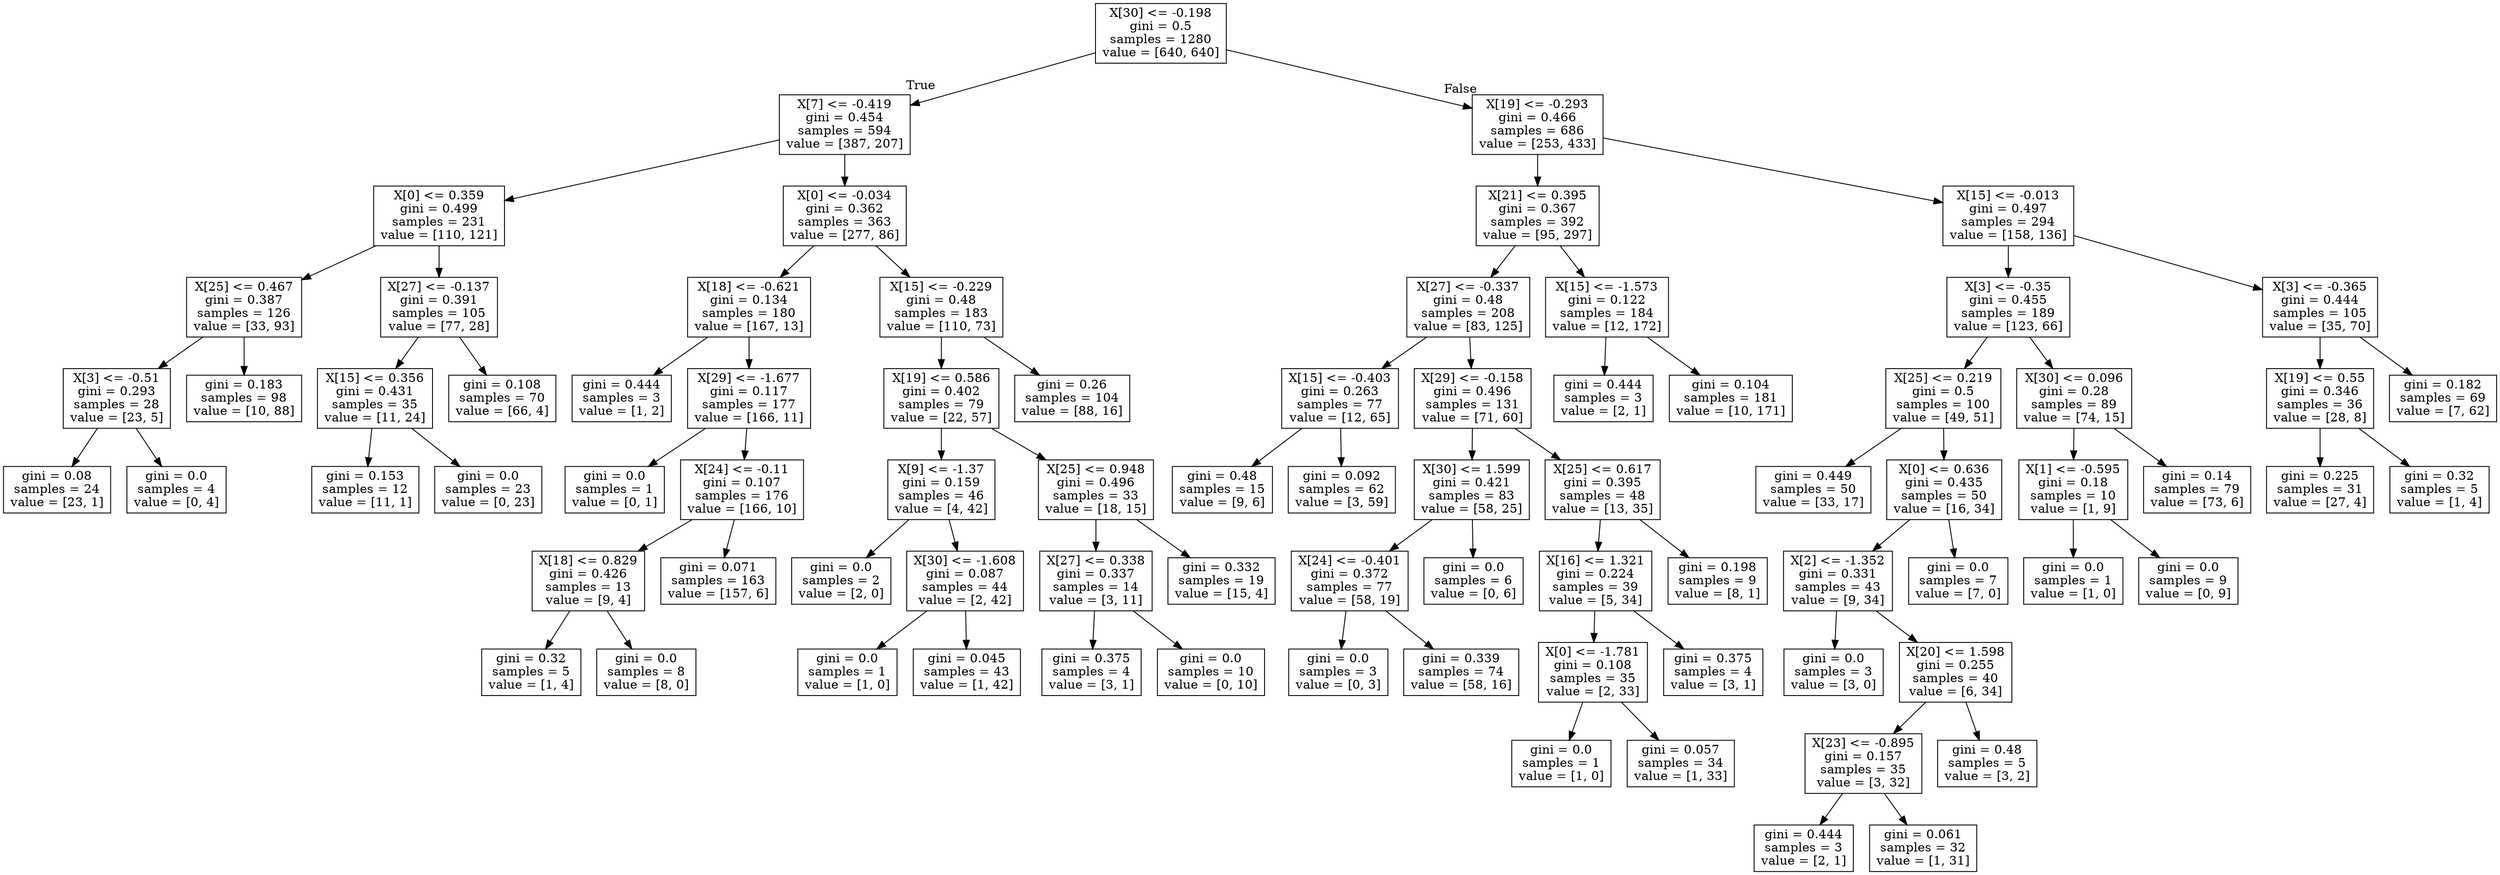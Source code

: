 digraph Tree {
node [shape=box] ;
0 [label="X[30] <= -0.198\ngini = 0.5\nsamples = 1280\nvalue = [640, 640]"] ;
1 [label="X[7] <= -0.419\ngini = 0.454\nsamples = 594\nvalue = [387, 207]"] ;
0 -> 1 [labeldistance=2.5, labelangle=45, headlabel="True"] ;
2 [label="X[0] <= 0.359\ngini = 0.499\nsamples = 231\nvalue = [110, 121]"] ;
1 -> 2 ;
3 [label="X[25] <= 0.467\ngini = 0.387\nsamples = 126\nvalue = [33, 93]"] ;
2 -> 3 ;
4 [label="X[3] <= -0.51\ngini = 0.293\nsamples = 28\nvalue = [23, 5]"] ;
3 -> 4 ;
5 [label="gini = 0.08\nsamples = 24\nvalue = [23, 1]"] ;
4 -> 5 ;
8 [label="gini = 0.0\nsamples = 4\nvalue = [0, 4]"] ;
4 -> 8 ;
9 [label="gini = 0.183\nsamples = 98\nvalue = [10, 88]"] ;
3 -> 9 ;
22 [label="X[27] <= -0.137\ngini = 0.391\nsamples = 105\nvalue = [77, 28]"] ;
2 -> 22 ;
23 [label="X[15] <= 0.356\ngini = 0.431\nsamples = 35\nvalue = [11, 24]"] ;
22 -> 23 ;
24 [label="gini = 0.153\nsamples = 12\nvalue = [11, 1]"] ;
23 -> 24 ;
27 [label="gini = 0.0\nsamples = 23\nvalue = [0, 23]"] ;
23 -> 27 ;
28 [label="gini = 0.108\nsamples = 70\nvalue = [66, 4]"] ;
22 -> 28 ;
37 [label="X[0] <= -0.034\ngini = 0.362\nsamples = 363\nvalue = [277, 86]"] ;
1 -> 37 ;
38 [label="X[18] <= -0.621\ngini = 0.134\nsamples = 180\nvalue = [167, 13]"] ;
37 -> 38 ;
39 [label="gini = 0.444\nsamples = 3\nvalue = [1, 2]"] ;
38 -> 39 ;
42 [label="X[29] <= -1.677\ngini = 0.117\nsamples = 177\nvalue = [166, 11]"] ;
38 -> 42 ;
43 [label="gini = 0.0\nsamples = 1\nvalue = [0, 1]"] ;
42 -> 43 ;
44 [label="X[24] <= -0.11\ngini = 0.107\nsamples = 176\nvalue = [166, 10]"] ;
42 -> 44 ;
45 [label="X[18] <= 0.829\ngini = 0.426\nsamples = 13\nvalue = [9, 4]"] ;
44 -> 45 ;
46 [label="gini = 0.32\nsamples = 5\nvalue = [1, 4]"] ;
45 -> 46 ;
49 [label="gini = 0.0\nsamples = 8\nvalue = [8, 0]"] ;
45 -> 49 ;
50 [label="gini = 0.071\nsamples = 163\nvalue = [157, 6]"] ;
44 -> 50 ;
65 [label="X[15] <= -0.229\ngini = 0.48\nsamples = 183\nvalue = [110, 73]"] ;
37 -> 65 ;
66 [label="X[19] <= 0.586\ngini = 0.402\nsamples = 79\nvalue = [22, 57]"] ;
65 -> 66 ;
67 [label="X[9] <= -1.37\ngini = 0.159\nsamples = 46\nvalue = [4, 42]"] ;
66 -> 67 ;
68 [label="gini = 0.0\nsamples = 2\nvalue = [2, 0]"] ;
67 -> 68 ;
69 [label="X[30] <= -1.608\ngini = 0.087\nsamples = 44\nvalue = [2, 42]"] ;
67 -> 69 ;
70 [label="gini = 0.0\nsamples = 1\nvalue = [1, 0]"] ;
69 -> 70 ;
71 [label="gini = 0.045\nsamples = 43\nvalue = [1, 42]"] ;
69 -> 71 ;
74 [label="X[25] <= 0.948\ngini = 0.496\nsamples = 33\nvalue = [18, 15]"] ;
66 -> 74 ;
75 [label="X[27] <= 0.338\ngini = 0.337\nsamples = 14\nvalue = [3, 11]"] ;
74 -> 75 ;
76 [label="gini = 0.375\nsamples = 4\nvalue = [3, 1]"] ;
75 -> 76 ;
79 [label="gini = 0.0\nsamples = 10\nvalue = [0, 10]"] ;
75 -> 79 ;
80 [label="gini = 0.332\nsamples = 19\nvalue = [15, 4]"] ;
74 -> 80 ;
89 [label="gini = 0.26\nsamples = 104\nvalue = [88, 16]"] ;
65 -> 89 ;
110 [label="X[19] <= -0.293\ngini = 0.466\nsamples = 686\nvalue = [253, 433]"] ;
0 -> 110 [labeldistance=2.5, labelangle=-45, headlabel="False"] ;
111 [label="X[21] <= 0.395\ngini = 0.367\nsamples = 392\nvalue = [95, 297]"] ;
110 -> 111 ;
112 [label="X[27] <= -0.337\ngini = 0.48\nsamples = 208\nvalue = [83, 125]"] ;
111 -> 112 ;
113 [label="X[15] <= -0.403\ngini = 0.263\nsamples = 77\nvalue = [12, 65]"] ;
112 -> 113 ;
114 [label="gini = 0.48\nsamples = 15\nvalue = [9, 6]"] ;
113 -> 114 ;
123 [label="gini = 0.092\nsamples = 62\nvalue = [3, 59]"] ;
113 -> 123 ;
128 [label="X[29] <= -0.158\ngini = 0.496\nsamples = 131\nvalue = [71, 60]"] ;
112 -> 128 ;
129 [label="X[30] <= 1.599\ngini = 0.421\nsamples = 83\nvalue = [58, 25]"] ;
128 -> 129 ;
130 [label="X[24] <= -0.401\ngini = 0.372\nsamples = 77\nvalue = [58, 19]"] ;
129 -> 130 ;
131 [label="gini = 0.0\nsamples = 3\nvalue = [0, 3]"] ;
130 -> 131 ;
132 [label="gini = 0.339\nsamples = 74\nvalue = [58, 16]"] ;
130 -> 132 ;
147 [label="gini = 0.0\nsamples = 6\nvalue = [0, 6]"] ;
129 -> 147 ;
148 [label="X[25] <= 0.617\ngini = 0.395\nsamples = 48\nvalue = [13, 35]"] ;
128 -> 148 ;
149 [label="X[16] <= 1.321\ngini = 0.224\nsamples = 39\nvalue = [5, 34]"] ;
148 -> 149 ;
150 [label="X[0] <= -1.781\ngini = 0.108\nsamples = 35\nvalue = [2, 33]"] ;
149 -> 150 ;
151 [label="gini = 0.0\nsamples = 1\nvalue = [1, 0]"] ;
150 -> 151 ;
152 [label="gini = 0.057\nsamples = 34\nvalue = [1, 33]"] ;
150 -> 152 ;
157 [label="gini = 0.375\nsamples = 4\nvalue = [3, 1]"] ;
149 -> 157 ;
160 [label="gini = 0.198\nsamples = 9\nvalue = [8, 1]"] ;
148 -> 160 ;
163 [label="X[15] <= -1.573\ngini = 0.122\nsamples = 184\nvalue = [12, 172]"] ;
111 -> 163 ;
164 [label="gini = 0.444\nsamples = 3\nvalue = [2, 1]"] ;
163 -> 164 ;
167 [label="gini = 0.104\nsamples = 181\nvalue = [10, 171]"] ;
163 -> 167 ;
190 [label="X[15] <= -0.013\ngini = 0.497\nsamples = 294\nvalue = [158, 136]"] ;
110 -> 190 ;
191 [label="X[3] <= -0.35\ngini = 0.455\nsamples = 189\nvalue = [123, 66]"] ;
190 -> 191 ;
192 [label="X[25] <= 0.219\ngini = 0.5\nsamples = 100\nvalue = [49, 51]"] ;
191 -> 192 ;
193 [label="gini = 0.449\nsamples = 50\nvalue = [33, 17]"] ;
192 -> 193 ;
208 [label="X[0] <= 0.636\ngini = 0.435\nsamples = 50\nvalue = [16, 34]"] ;
192 -> 208 ;
209 [label="X[2] <= -1.352\ngini = 0.331\nsamples = 43\nvalue = [9, 34]"] ;
208 -> 209 ;
210 [label="gini = 0.0\nsamples = 3\nvalue = [3, 0]"] ;
209 -> 210 ;
211 [label="X[20] <= 1.598\ngini = 0.255\nsamples = 40\nvalue = [6, 34]"] ;
209 -> 211 ;
212 [label="X[23] <= -0.895\ngini = 0.157\nsamples = 35\nvalue = [3, 32]"] ;
211 -> 212 ;
213 [label="gini = 0.444\nsamples = 3\nvalue = [2, 1]"] ;
212 -> 213 ;
216 [label="gini = 0.061\nsamples = 32\nvalue = [1, 31]"] ;
212 -> 216 ;
219 [label="gini = 0.48\nsamples = 5\nvalue = [3, 2]"] ;
211 -> 219 ;
222 [label="gini = 0.0\nsamples = 7\nvalue = [7, 0]"] ;
208 -> 222 ;
223 [label="X[30] <= 0.096\ngini = 0.28\nsamples = 89\nvalue = [74, 15]"] ;
191 -> 223 ;
224 [label="X[1] <= -0.595\ngini = 0.18\nsamples = 10\nvalue = [1, 9]"] ;
223 -> 224 ;
225 [label="gini = 0.0\nsamples = 1\nvalue = [1, 0]"] ;
224 -> 225 ;
226 [label="gini = 0.0\nsamples = 9\nvalue = [0, 9]"] ;
224 -> 226 ;
227 [label="gini = 0.14\nsamples = 79\nvalue = [73, 6]"] ;
223 -> 227 ;
236 [label="X[3] <= -0.365\ngini = 0.444\nsamples = 105\nvalue = [35, 70]"] ;
190 -> 236 ;
237 [label="X[19] <= 0.55\ngini = 0.346\nsamples = 36\nvalue = [28, 8]"] ;
236 -> 237 ;
238 [label="gini = 0.225\nsamples = 31\nvalue = [27, 4]"] ;
237 -> 238 ;
245 [label="gini = 0.32\nsamples = 5\nvalue = [1, 4]"] ;
237 -> 245 ;
248 [label="gini = 0.182\nsamples = 69\nvalue = [7, 62]"] ;
236 -> 248 ;
}